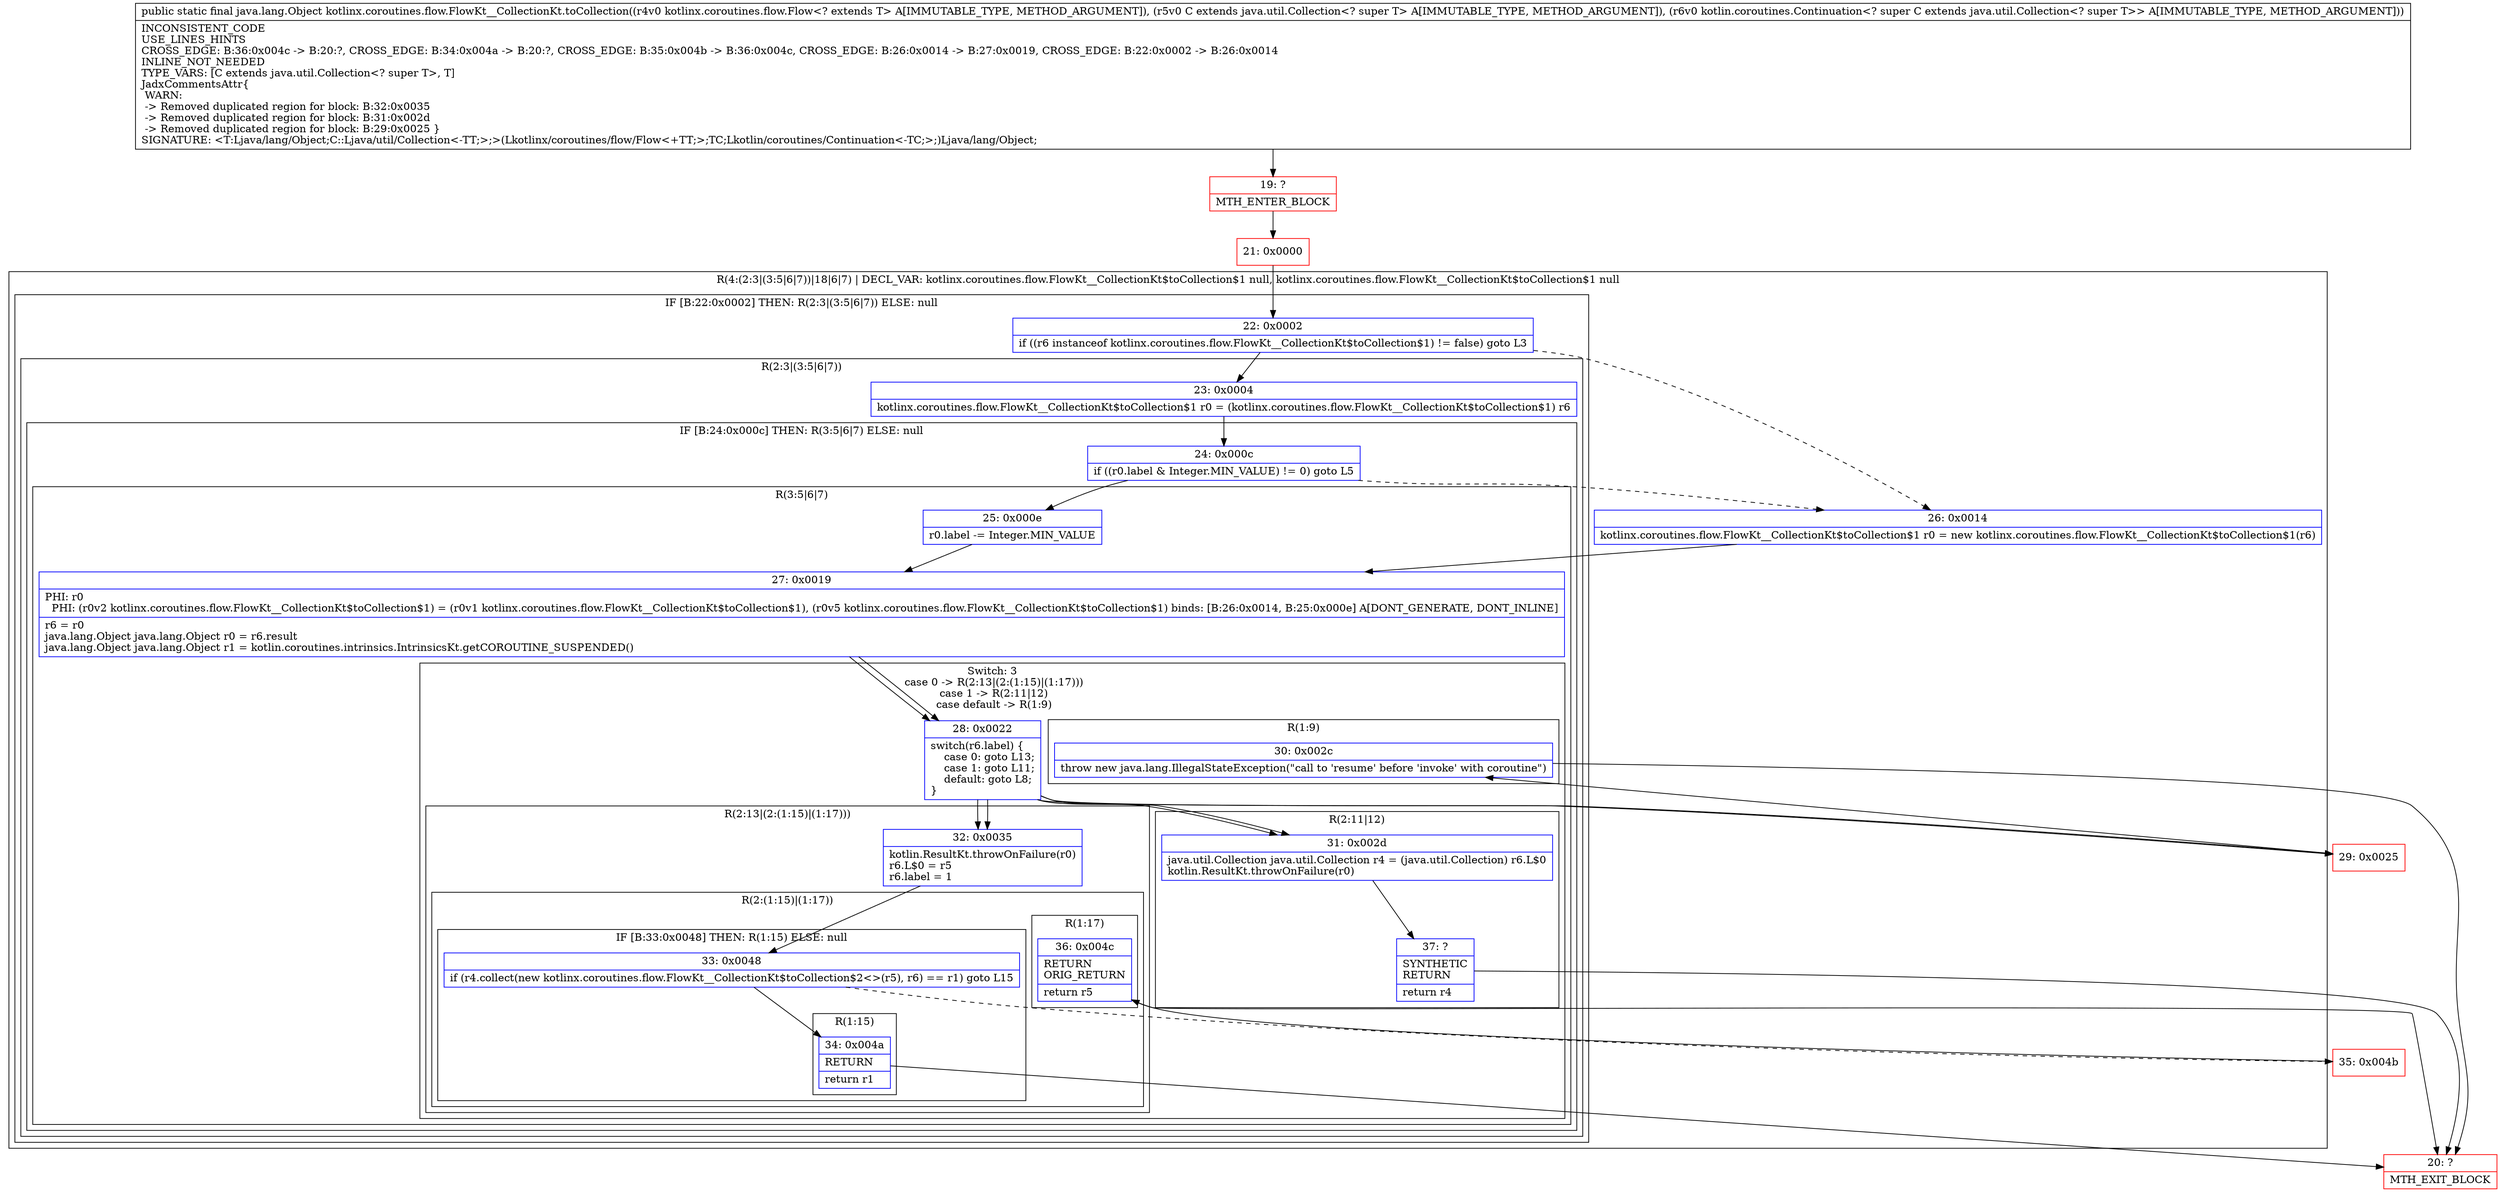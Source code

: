 digraph "CFG forkotlinx.coroutines.flow.FlowKt__CollectionKt.toCollection(Lkotlinx\/coroutines\/flow\/Flow;Ljava\/util\/Collection;Lkotlin\/coroutines\/Continuation;)Ljava\/lang\/Object;" {
subgraph cluster_Region_1869937874 {
label = "R(4:(2:3|(3:5|6|7))|18|6|7) | DECL_VAR: kotlinx.coroutines.flow.FlowKt__CollectionKt$toCollection$1 null, kotlinx.coroutines.flow.FlowKt__CollectionKt$toCollection$1 null\l";
node [shape=record,color=blue];
subgraph cluster_IfRegion_1058719249 {
label = "IF [B:22:0x0002] THEN: R(2:3|(3:5|6|7)) ELSE: null";
node [shape=record,color=blue];
Node_22 [shape=record,label="{22\:\ 0x0002|if ((r6 instanceof kotlinx.coroutines.flow.FlowKt__CollectionKt$toCollection$1) != false) goto L3\l}"];
subgraph cluster_Region_1501562145 {
label = "R(2:3|(3:5|6|7))";
node [shape=record,color=blue];
Node_23 [shape=record,label="{23\:\ 0x0004|kotlinx.coroutines.flow.FlowKt__CollectionKt$toCollection$1 r0 = (kotlinx.coroutines.flow.FlowKt__CollectionKt$toCollection$1) r6\l}"];
subgraph cluster_IfRegion_744401336 {
label = "IF [B:24:0x000c] THEN: R(3:5|6|7) ELSE: null";
node [shape=record,color=blue];
Node_24 [shape=record,label="{24\:\ 0x000c|if ((r0.label & Integer.MIN_VALUE) != 0) goto L5\l}"];
subgraph cluster_Region_754791069 {
label = "R(3:5|6|7)";
node [shape=record,color=blue];
Node_25 [shape=record,label="{25\:\ 0x000e|r0.label \-= Integer.MIN_VALUE\l}"];
Node_27 [shape=record,label="{27\:\ 0x0019|PHI: r0 \l  PHI: (r0v2 kotlinx.coroutines.flow.FlowKt__CollectionKt$toCollection$1) = (r0v1 kotlinx.coroutines.flow.FlowKt__CollectionKt$toCollection$1), (r0v5 kotlinx.coroutines.flow.FlowKt__CollectionKt$toCollection$1) binds: [B:26:0x0014, B:25:0x000e] A[DONT_GENERATE, DONT_INLINE]\l|r6 = r0\ljava.lang.Object java.lang.Object r0 = r6.result\ljava.lang.Object java.lang.Object r1 = kotlin.coroutines.intrinsics.IntrinsicsKt.getCOROUTINE_SUSPENDED()\l}"];
subgraph cluster_SwitchRegion_1622305021 {
label = "Switch: 3
 case 0 -> R(2:13|(2:(1:15)|(1:17)))
 case 1 -> R(2:11|12)
 case default -> R(1:9)";
node [shape=record,color=blue];
Node_28 [shape=record,label="{28\:\ 0x0022|switch(r6.label) \{\l    case 0: goto L13;\l    case 1: goto L11;\l    default: goto L8;\l\}\l}"];
subgraph cluster_Region_677943893 {
label = "R(2:13|(2:(1:15)|(1:17)))";
node [shape=record,color=blue];
Node_32 [shape=record,label="{32\:\ 0x0035|kotlin.ResultKt.throwOnFailure(r0)\lr6.L$0 = r5\lr6.label = 1\l}"];
subgraph cluster_Region_1850552434 {
label = "R(2:(1:15)|(1:17))";
node [shape=record,color=blue];
subgraph cluster_IfRegion_1897413492 {
label = "IF [B:33:0x0048] THEN: R(1:15) ELSE: null";
node [shape=record,color=blue];
Node_33 [shape=record,label="{33\:\ 0x0048|if (r4.collect(new kotlinx.coroutines.flow.FlowKt__CollectionKt$toCollection$2\<\>(r5), r6) == r1) goto L15\l}"];
subgraph cluster_Region_728003946 {
label = "R(1:15)";
node [shape=record,color=blue];
Node_34 [shape=record,label="{34\:\ 0x004a|RETURN\l|return r1\l}"];
}
}
subgraph cluster_Region_1891765388 {
label = "R(1:17)";
node [shape=record,color=blue];
Node_36 [shape=record,label="{36\:\ 0x004c|RETURN\lORIG_RETURN\l|return r5\l}"];
}
}
}
subgraph cluster_Region_884250128 {
label = "R(2:11|12)";
node [shape=record,color=blue];
Node_31 [shape=record,label="{31\:\ 0x002d|java.util.Collection java.util.Collection r4 = (java.util.Collection) r6.L$0\lkotlin.ResultKt.throwOnFailure(r0)\l}"];
Node_37 [shape=record,label="{37\:\ ?|SYNTHETIC\lRETURN\l|return r4\l}"];
}
subgraph cluster_Region_427914955 {
label = "R(1:9)";
node [shape=record,color=blue];
Node_30 [shape=record,label="{30\:\ 0x002c|throw new java.lang.IllegalStateException(\"call to 'resume' before 'invoke' with coroutine\")\l}"];
}
}
}
}
}
}
Node_26 [shape=record,label="{26\:\ 0x0014|kotlinx.coroutines.flow.FlowKt__CollectionKt$toCollection$1 r0 = new kotlinx.coroutines.flow.FlowKt__CollectionKt$toCollection$1(r6)\l}"];
Node_27 [shape=record,label="{27\:\ 0x0019|PHI: r0 \l  PHI: (r0v2 kotlinx.coroutines.flow.FlowKt__CollectionKt$toCollection$1) = (r0v1 kotlinx.coroutines.flow.FlowKt__CollectionKt$toCollection$1), (r0v5 kotlinx.coroutines.flow.FlowKt__CollectionKt$toCollection$1) binds: [B:26:0x0014, B:25:0x000e] A[DONT_GENERATE, DONT_INLINE]\l|r6 = r0\ljava.lang.Object java.lang.Object r0 = r6.result\ljava.lang.Object java.lang.Object r1 = kotlin.coroutines.intrinsics.IntrinsicsKt.getCOROUTINE_SUSPENDED()\l}"];
subgraph cluster_SwitchRegion_1202906619 {
label = "Switch: 0";
node [shape=record,color=blue];
Node_28 [shape=record,label="{28\:\ 0x0022|switch(r6.label) \{\l    case 0: goto L13;\l    case 1: goto L11;\l    default: goto L8;\l\}\l}"];
}
}
Node_19 [shape=record,color=red,label="{19\:\ ?|MTH_ENTER_BLOCK\l}"];
Node_21 [shape=record,color=red,label="{21\:\ 0x0000}"];
Node_29 [shape=record,color=red,label="{29\:\ 0x0025}"];
Node_20 [shape=record,color=red,label="{20\:\ ?|MTH_EXIT_BLOCK\l}"];
Node_35 [shape=record,color=red,label="{35\:\ 0x004b}"];
MethodNode[shape=record,label="{public static final java.lang.Object kotlinx.coroutines.flow.FlowKt__CollectionKt.toCollection((r4v0 kotlinx.coroutines.flow.Flow\<? extends T\> A[IMMUTABLE_TYPE, METHOD_ARGUMENT]), (r5v0 C extends java.util.Collection\<? super T\> A[IMMUTABLE_TYPE, METHOD_ARGUMENT]), (r6v0 kotlin.coroutines.Continuation\<? super C extends java.util.Collection\<? super T\>\> A[IMMUTABLE_TYPE, METHOD_ARGUMENT]))  | INCONSISTENT_CODE\lUSE_LINES_HINTS\lCROSS_EDGE: B:36:0x004c \-\> B:20:?, CROSS_EDGE: B:34:0x004a \-\> B:20:?, CROSS_EDGE: B:35:0x004b \-\> B:36:0x004c, CROSS_EDGE: B:26:0x0014 \-\> B:27:0x0019, CROSS_EDGE: B:22:0x0002 \-\> B:26:0x0014\lINLINE_NOT_NEEDED\lTYPE_VARS: [C extends java.util.Collection\<? super T\>, T]\lJadxCommentsAttr\{\l WARN: \l \-\> Removed duplicated region for block: B:32:0x0035 \l \-\> Removed duplicated region for block: B:31:0x002d \l \-\> Removed duplicated region for block: B:29:0x0025 \}\lSIGNATURE: \<T:Ljava\/lang\/Object;C::Ljava\/util\/Collection\<\-TT;\>;\>(Lkotlinx\/coroutines\/flow\/Flow\<+TT;\>;TC;Lkotlin\/coroutines\/Continuation\<\-TC;\>;)Ljava\/lang\/Object;\l}"];
MethodNode -> Node_19;Node_22 -> Node_23;
Node_22 -> Node_26[style=dashed];
Node_23 -> Node_24;
Node_24 -> Node_25;
Node_24 -> Node_26[style=dashed];
Node_25 -> Node_27;
Node_27 -> Node_28;
Node_28 -> Node_29;
Node_28 -> Node_31;
Node_28 -> Node_32;
Node_32 -> Node_33;
Node_33 -> Node_34;
Node_33 -> Node_35[style=dashed];
Node_34 -> Node_20;
Node_36 -> Node_20;
Node_31 -> Node_37;
Node_37 -> Node_20;
Node_30 -> Node_20;
Node_26 -> Node_27;
Node_27 -> Node_28;
Node_28 -> Node_29;
Node_28 -> Node_31;
Node_28 -> Node_32;
Node_19 -> Node_21;
Node_21 -> Node_22;
Node_29 -> Node_30;
Node_35 -> Node_36;
}

